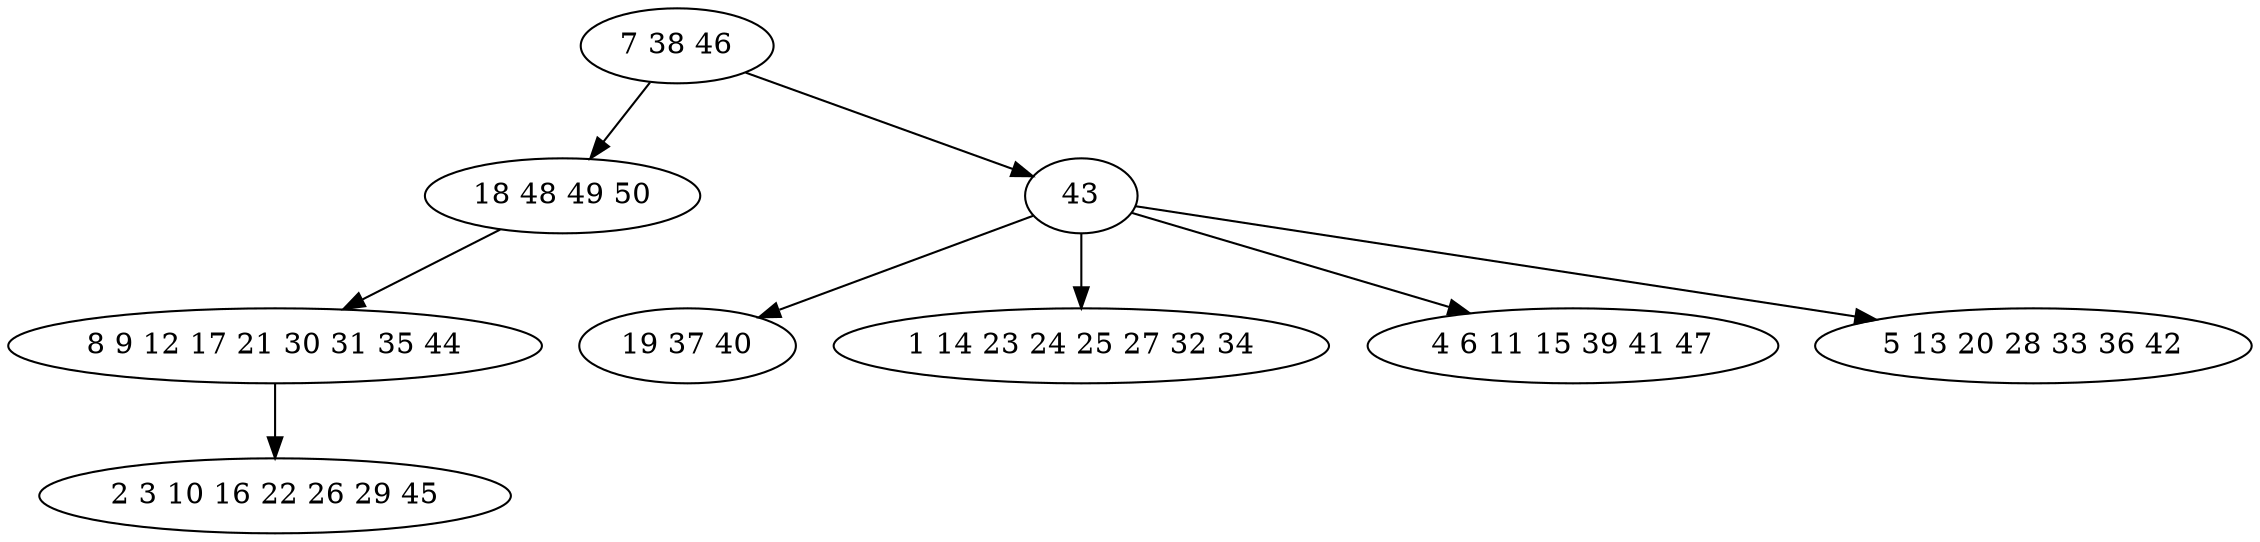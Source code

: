 digraph true_tree {
	"0" -> "1"
	"1" -> "2"
	"2" -> "3"
	"0" -> "4"
	"4" -> "5"
	"4" -> "6"
	"4" -> "7"
	"4" -> "8"
	"0" [label="7 38 46"];
	"1" [label="18 48 49 50"];
	"2" [label="8 9 12 17 21 30 31 35 44"];
	"3" [label="2 3 10 16 22 26 29 45"];
	"4" [label="43"];
	"5" [label="19 37 40"];
	"6" [label="1 14 23 24 25 27 32 34"];
	"7" [label="4 6 11 15 39 41 47"];
	"8" [label="5 13 20 28 33 36 42"];
}
